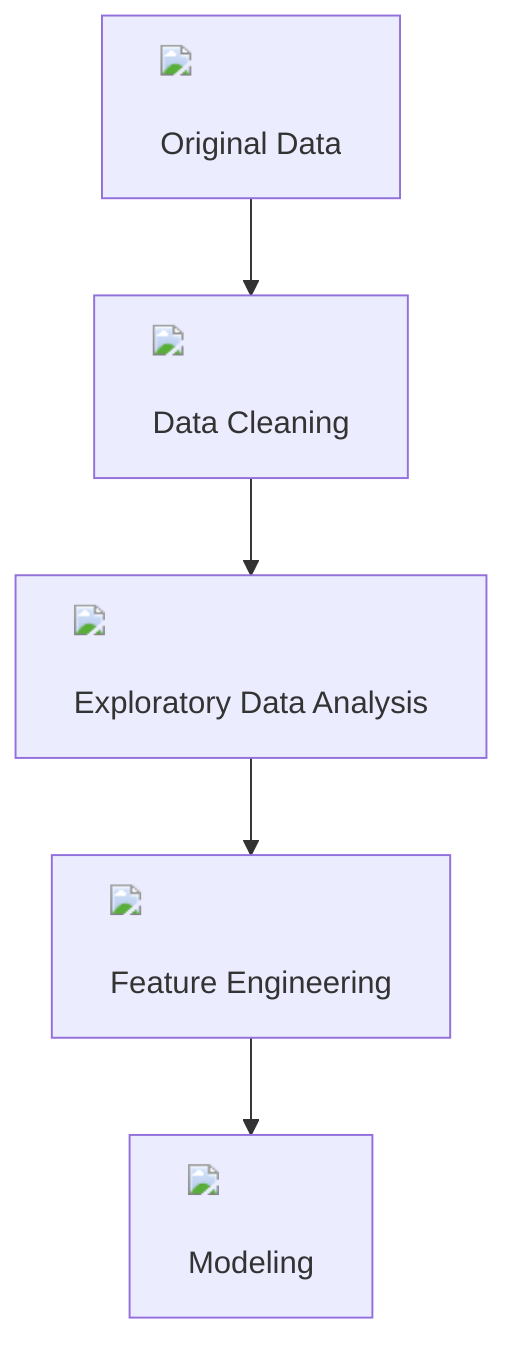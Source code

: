 graph TD;
    A["<img src='dummy_plots/scatter_plot_template.svg'/> <br/> Original Data"] --> B["<img src='dummy_plots/hist_template.svg'/> <br/> Data Cleaning"];
    B --> C["<img src='dummy_plots/boxplot_template.svg'/> <br/> Exploratory Data Analysis"];
    C --> D["<img src='dummy_plots/barplot_template.svg'/> <br/> Feature Engineering"];
    D --> E["<img src='dummy_plots/lineplot_template.svg'/> <br/> Modeling"];